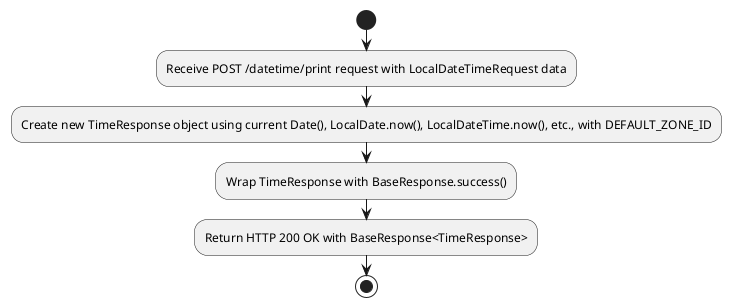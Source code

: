 @startuml
start
:Receive POST /datetime/print request with LocalDateTimeRequest data;
' Note: request data is currently not used in TimeResponse construction
:Create new TimeResponse object using current Date(), LocalDate.now(), LocalDateTime.now(), etc., with DEFAULT_ZONE_ID;
:Wrap TimeResponse with BaseResponse.success();
:Return HTTP 200 OK with BaseResponse<TimeResponse>;
stop
@enduml
